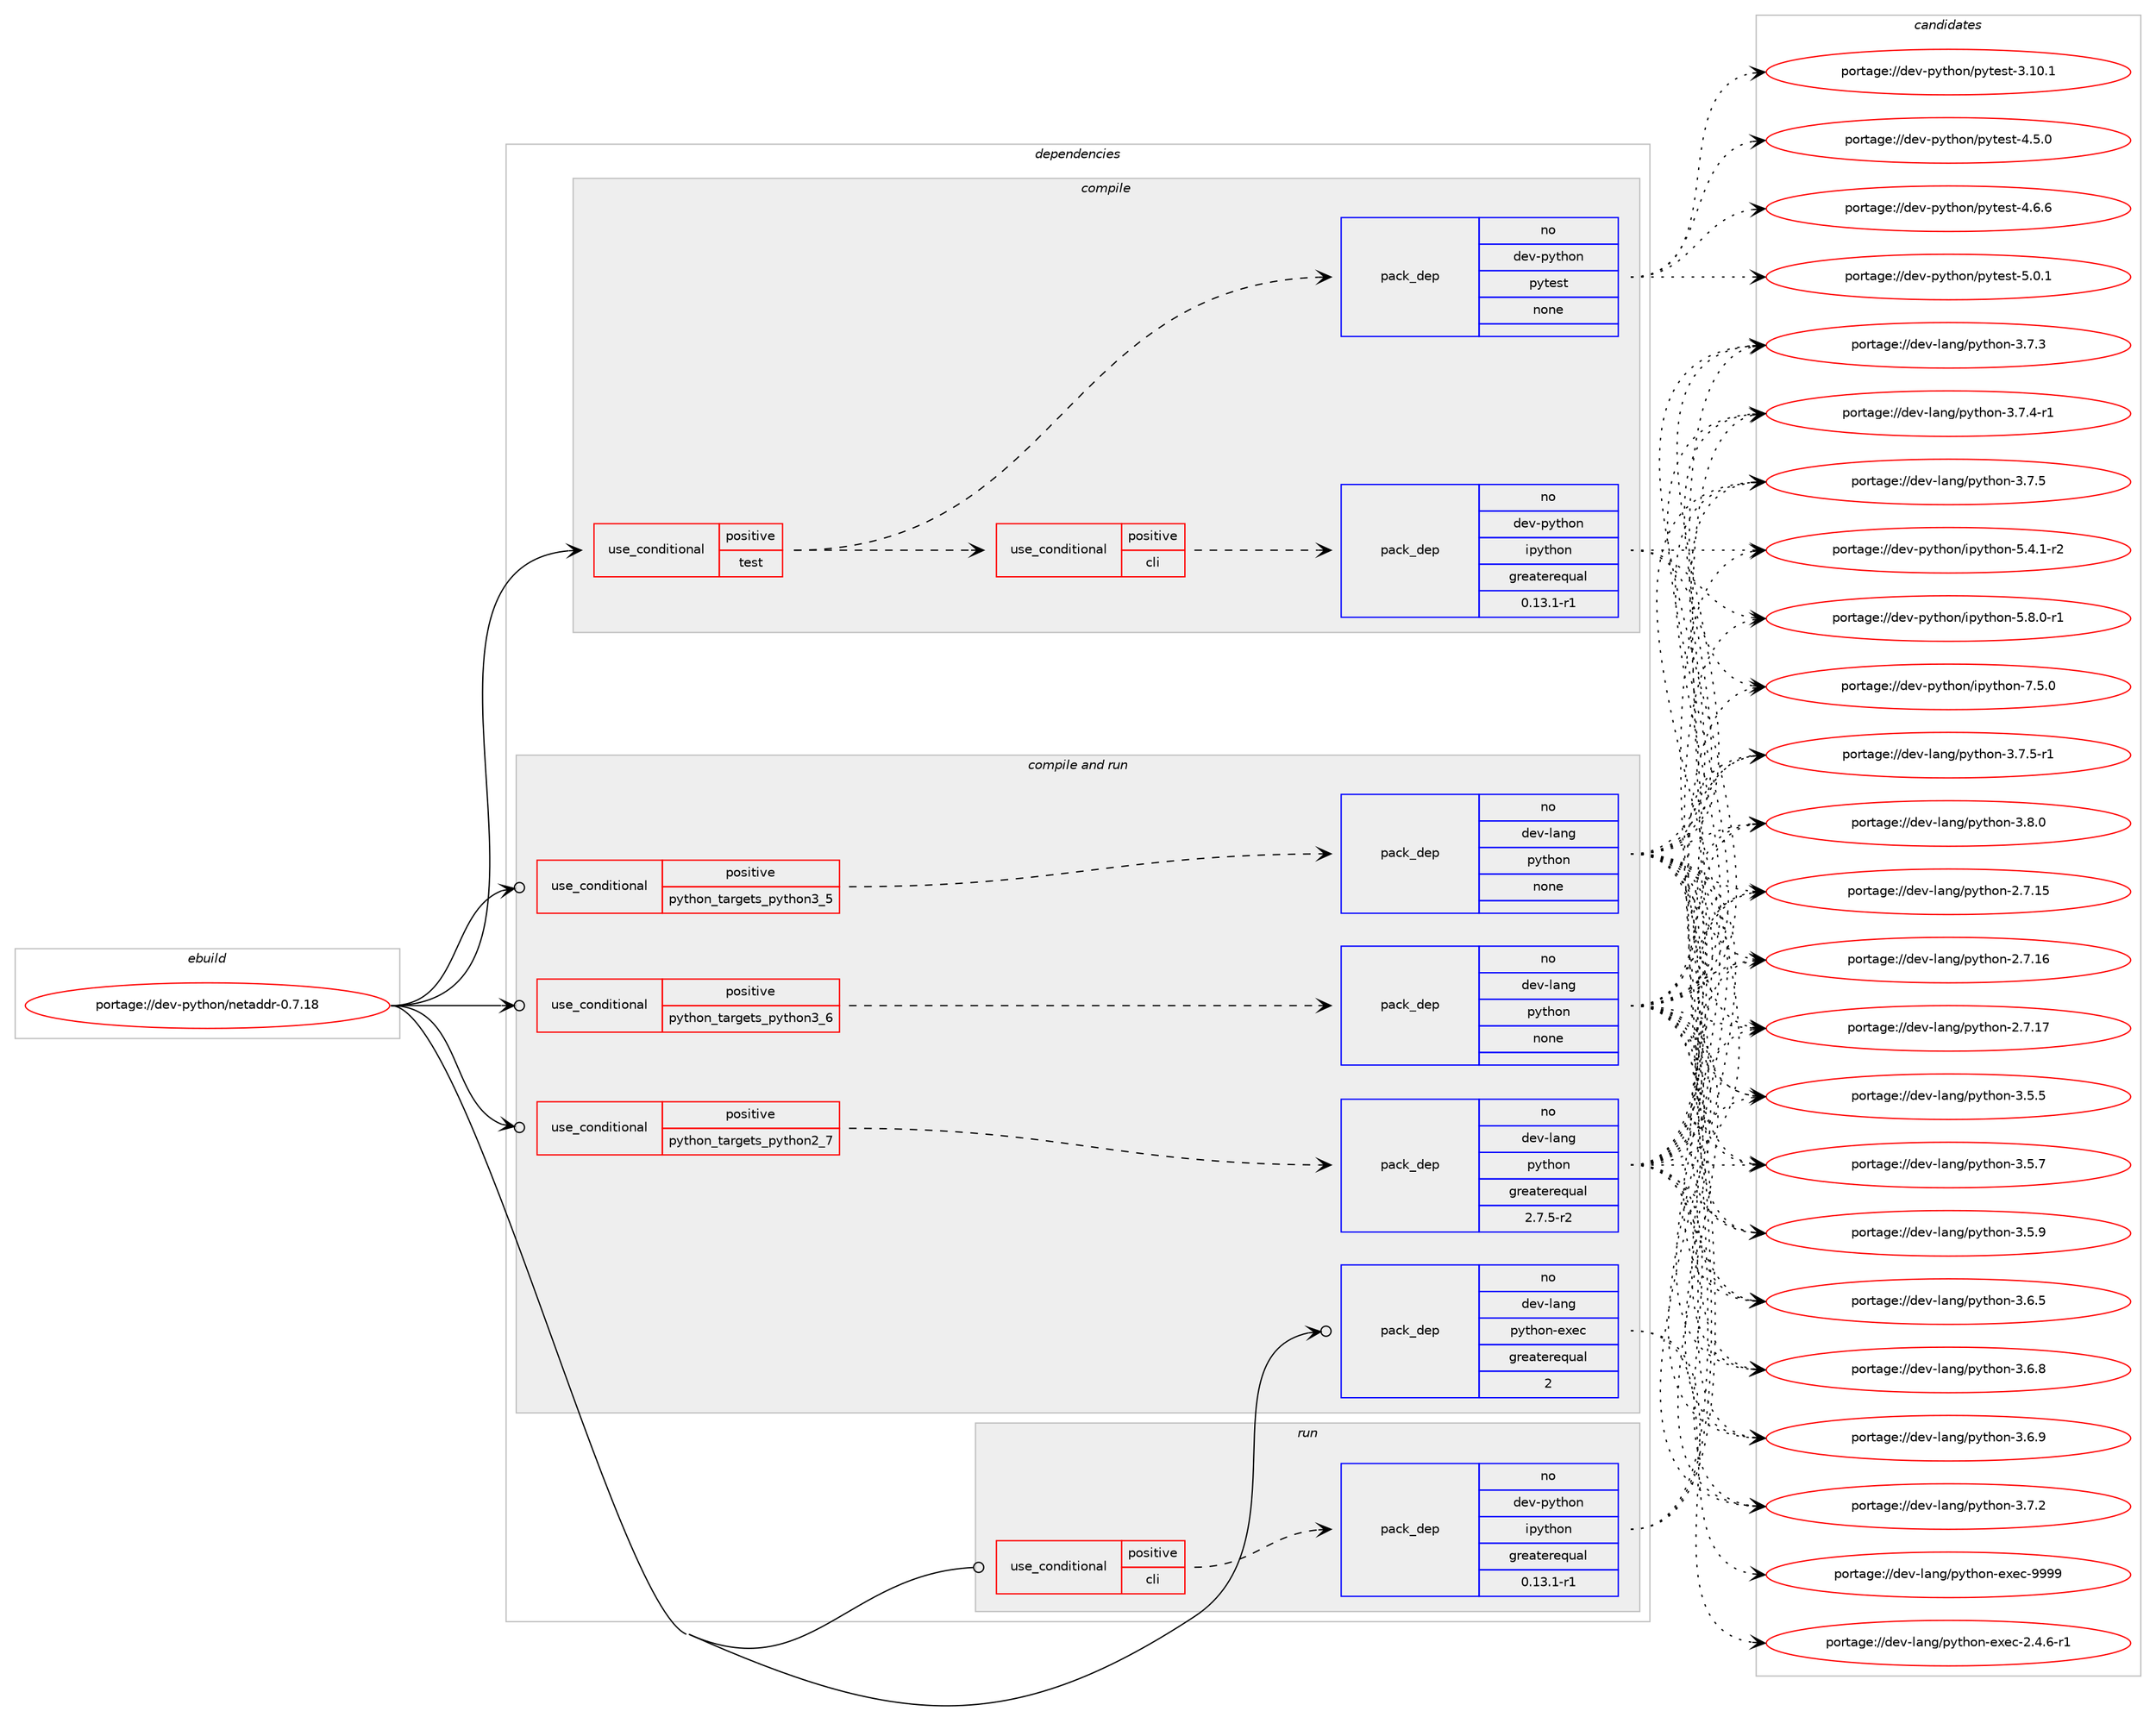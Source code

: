 digraph prolog {

# *************
# Graph options
# *************

newrank=true;
concentrate=true;
compound=true;
graph [rankdir=LR,fontname=Helvetica,fontsize=10,ranksep=1.5];#, ranksep=2.5, nodesep=0.2];
edge  [arrowhead=vee];
node  [fontname=Helvetica,fontsize=10];

# **********
# The ebuild
# **********

subgraph cluster_leftcol {
color=gray;
rank=same;
label=<<i>ebuild</i>>;
id [label="portage://dev-python/netaddr-0.7.18", color=red, width=4, href="../dev-python/netaddr-0.7.18.svg"];
}

# ****************
# The dependencies
# ****************

subgraph cluster_midcol {
color=gray;
label=<<i>dependencies</i>>;
subgraph cluster_compile {
fillcolor="#eeeeee";
style=filled;
label=<<i>compile</i>>;
subgraph cond32292 {
dependency151144 [label=<<TABLE BORDER="0" CELLBORDER="1" CELLSPACING="0" CELLPADDING="4"><TR><TD ROWSPAN="3" CELLPADDING="10">use_conditional</TD></TR><TR><TD>positive</TD></TR><TR><TD>test</TD></TR></TABLE>>, shape=none, color=red];
subgraph pack115526 {
dependency151145 [label=<<TABLE BORDER="0" CELLBORDER="1" CELLSPACING="0" CELLPADDING="4" WIDTH="220"><TR><TD ROWSPAN="6" CELLPADDING="30">pack_dep</TD></TR><TR><TD WIDTH="110">no</TD></TR><TR><TD>dev-python</TD></TR><TR><TD>pytest</TD></TR><TR><TD>none</TD></TR><TR><TD></TD></TR></TABLE>>, shape=none, color=blue];
}
dependency151144:e -> dependency151145:w [weight=20,style="dashed",arrowhead="vee"];
subgraph cond32293 {
dependency151146 [label=<<TABLE BORDER="0" CELLBORDER="1" CELLSPACING="0" CELLPADDING="4"><TR><TD ROWSPAN="3" CELLPADDING="10">use_conditional</TD></TR><TR><TD>positive</TD></TR><TR><TD>cli</TD></TR></TABLE>>, shape=none, color=red];
subgraph pack115527 {
dependency151147 [label=<<TABLE BORDER="0" CELLBORDER="1" CELLSPACING="0" CELLPADDING="4" WIDTH="220"><TR><TD ROWSPAN="6" CELLPADDING="30">pack_dep</TD></TR><TR><TD WIDTH="110">no</TD></TR><TR><TD>dev-python</TD></TR><TR><TD>ipython</TD></TR><TR><TD>greaterequal</TD></TR><TR><TD>0.13.1-r1</TD></TR></TABLE>>, shape=none, color=blue];
}
dependency151146:e -> dependency151147:w [weight=20,style="dashed",arrowhead="vee"];
}
dependency151144:e -> dependency151146:w [weight=20,style="dashed",arrowhead="vee"];
}
id:e -> dependency151144:w [weight=20,style="solid",arrowhead="vee"];
}
subgraph cluster_compileandrun {
fillcolor="#eeeeee";
style=filled;
label=<<i>compile and run</i>>;
subgraph cond32294 {
dependency151148 [label=<<TABLE BORDER="0" CELLBORDER="1" CELLSPACING="0" CELLPADDING="4"><TR><TD ROWSPAN="3" CELLPADDING="10">use_conditional</TD></TR><TR><TD>positive</TD></TR><TR><TD>python_targets_python2_7</TD></TR></TABLE>>, shape=none, color=red];
subgraph pack115528 {
dependency151149 [label=<<TABLE BORDER="0" CELLBORDER="1" CELLSPACING="0" CELLPADDING="4" WIDTH="220"><TR><TD ROWSPAN="6" CELLPADDING="30">pack_dep</TD></TR><TR><TD WIDTH="110">no</TD></TR><TR><TD>dev-lang</TD></TR><TR><TD>python</TD></TR><TR><TD>greaterequal</TD></TR><TR><TD>2.7.5-r2</TD></TR></TABLE>>, shape=none, color=blue];
}
dependency151148:e -> dependency151149:w [weight=20,style="dashed",arrowhead="vee"];
}
id:e -> dependency151148:w [weight=20,style="solid",arrowhead="odotvee"];
subgraph cond32295 {
dependency151150 [label=<<TABLE BORDER="0" CELLBORDER="1" CELLSPACING="0" CELLPADDING="4"><TR><TD ROWSPAN="3" CELLPADDING="10">use_conditional</TD></TR><TR><TD>positive</TD></TR><TR><TD>python_targets_python3_5</TD></TR></TABLE>>, shape=none, color=red];
subgraph pack115529 {
dependency151151 [label=<<TABLE BORDER="0" CELLBORDER="1" CELLSPACING="0" CELLPADDING="4" WIDTH="220"><TR><TD ROWSPAN="6" CELLPADDING="30">pack_dep</TD></TR><TR><TD WIDTH="110">no</TD></TR><TR><TD>dev-lang</TD></TR><TR><TD>python</TD></TR><TR><TD>none</TD></TR><TR><TD></TD></TR></TABLE>>, shape=none, color=blue];
}
dependency151150:e -> dependency151151:w [weight=20,style="dashed",arrowhead="vee"];
}
id:e -> dependency151150:w [weight=20,style="solid",arrowhead="odotvee"];
subgraph cond32296 {
dependency151152 [label=<<TABLE BORDER="0" CELLBORDER="1" CELLSPACING="0" CELLPADDING="4"><TR><TD ROWSPAN="3" CELLPADDING="10">use_conditional</TD></TR><TR><TD>positive</TD></TR><TR><TD>python_targets_python3_6</TD></TR></TABLE>>, shape=none, color=red];
subgraph pack115530 {
dependency151153 [label=<<TABLE BORDER="0" CELLBORDER="1" CELLSPACING="0" CELLPADDING="4" WIDTH="220"><TR><TD ROWSPAN="6" CELLPADDING="30">pack_dep</TD></TR><TR><TD WIDTH="110">no</TD></TR><TR><TD>dev-lang</TD></TR><TR><TD>python</TD></TR><TR><TD>none</TD></TR><TR><TD></TD></TR></TABLE>>, shape=none, color=blue];
}
dependency151152:e -> dependency151153:w [weight=20,style="dashed",arrowhead="vee"];
}
id:e -> dependency151152:w [weight=20,style="solid",arrowhead="odotvee"];
subgraph pack115531 {
dependency151154 [label=<<TABLE BORDER="0" CELLBORDER="1" CELLSPACING="0" CELLPADDING="4" WIDTH="220"><TR><TD ROWSPAN="6" CELLPADDING="30">pack_dep</TD></TR><TR><TD WIDTH="110">no</TD></TR><TR><TD>dev-lang</TD></TR><TR><TD>python-exec</TD></TR><TR><TD>greaterequal</TD></TR><TR><TD>2</TD></TR></TABLE>>, shape=none, color=blue];
}
id:e -> dependency151154:w [weight=20,style="solid",arrowhead="odotvee"];
}
subgraph cluster_run {
fillcolor="#eeeeee";
style=filled;
label=<<i>run</i>>;
subgraph cond32297 {
dependency151155 [label=<<TABLE BORDER="0" CELLBORDER="1" CELLSPACING="0" CELLPADDING="4"><TR><TD ROWSPAN="3" CELLPADDING="10">use_conditional</TD></TR><TR><TD>positive</TD></TR><TR><TD>cli</TD></TR></TABLE>>, shape=none, color=red];
subgraph pack115532 {
dependency151156 [label=<<TABLE BORDER="0" CELLBORDER="1" CELLSPACING="0" CELLPADDING="4" WIDTH="220"><TR><TD ROWSPAN="6" CELLPADDING="30">pack_dep</TD></TR><TR><TD WIDTH="110">no</TD></TR><TR><TD>dev-python</TD></TR><TR><TD>ipython</TD></TR><TR><TD>greaterequal</TD></TR><TR><TD>0.13.1-r1</TD></TR></TABLE>>, shape=none, color=blue];
}
dependency151155:e -> dependency151156:w [weight=20,style="dashed",arrowhead="vee"];
}
id:e -> dependency151155:w [weight=20,style="solid",arrowhead="odot"];
}
}

# **************
# The candidates
# **************

subgraph cluster_choices {
rank=same;
color=gray;
label=<<i>candidates</i>>;

subgraph choice115526 {
color=black;
nodesep=1;
choiceportage100101118451121211161041111104711212111610111511645514649484649 [label="portage://dev-python/pytest-3.10.1", color=red, width=4,href="../dev-python/pytest-3.10.1.svg"];
choiceportage1001011184511212111610411111047112121116101115116455246534648 [label="portage://dev-python/pytest-4.5.0", color=red, width=4,href="../dev-python/pytest-4.5.0.svg"];
choiceportage1001011184511212111610411111047112121116101115116455246544654 [label="portage://dev-python/pytest-4.6.6", color=red, width=4,href="../dev-python/pytest-4.6.6.svg"];
choiceportage1001011184511212111610411111047112121116101115116455346484649 [label="portage://dev-python/pytest-5.0.1", color=red, width=4,href="../dev-python/pytest-5.0.1.svg"];
dependency151145:e -> choiceportage100101118451121211161041111104711212111610111511645514649484649:w [style=dotted,weight="100"];
dependency151145:e -> choiceportage1001011184511212111610411111047112121116101115116455246534648:w [style=dotted,weight="100"];
dependency151145:e -> choiceportage1001011184511212111610411111047112121116101115116455246544654:w [style=dotted,weight="100"];
dependency151145:e -> choiceportage1001011184511212111610411111047112121116101115116455346484649:w [style=dotted,weight="100"];
}
subgraph choice115527 {
color=black;
nodesep=1;
choiceportage10010111845112121116104111110471051121211161041111104553465246494511450 [label="portage://dev-python/ipython-5.4.1-r2", color=red, width=4,href="../dev-python/ipython-5.4.1-r2.svg"];
choiceportage10010111845112121116104111110471051121211161041111104553465646484511449 [label="portage://dev-python/ipython-5.8.0-r1", color=red, width=4,href="../dev-python/ipython-5.8.0-r1.svg"];
choiceportage1001011184511212111610411111047105112121116104111110455546534648 [label="portage://dev-python/ipython-7.5.0", color=red, width=4,href="../dev-python/ipython-7.5.0.svg"];
dependency151147:e -> choiceportage10010111845112121116104111110471051121211161041111104553465246494511450:w [style=dotted,weight="100"];
dependency151147:e -> choiceportage10010111845112121116104111110471051121211161041111104553465646484511449:w [style=dotted,weight="100"];
dependency151147:e -> choiceportage1001011184511212111610411111047105112121116104111110455546534648:w [style=dotted,weight="100"];
}
subgraph choice115528 {
color=black;
nodesep=1;
choiceportage10010111845108971101034711212111610411111045504655464953 [label="portage://dev-lang/python-2.7.15", color=red, width=4,href="../dev-lang/python-2.7.15.svg"];
choiceportage10010111845108971101034711212111610411111045504655464954 [label="portage://dev-lang/python-2.7.16", color=red, width=4,href="../dev-lang/python-2.7.16.svg"];
choiceportage10010111845108971101034711212111610411111045504655464955 [label="portage://dev-lang/python-2.7.17", color=red, width=4,href="../dev-lang/python-2.7.17.svg"];
choiceportage100101118451089711010347112121116104111110455146534653 [label="portage://dev-lang/python-3.5.5", color=red, width=4,href="../dev-lang/python-3.5.5.svg"];
choiceportage100101118451089711010347112121116104111110455146534655 [label="portage://dev-lang/python-3.5.7", color=red, width=4,href="../dev-lang/python-3.5.7.svg"];
choiceportage100101118451089711010347112121116104111110455146534657 [label="portage://dev-lang/python-3.5.9", color=red, width=4,href="../dev-lang/python-3.5.9.svg"];
choiceportage100101118451089711010347112121116104111110455146544653 [label="portage://dev-lang/python-3.6.5", color=red, width=4,href="../dev-lang/python-3.6.5.svg"];
choiceportage100101118451089711010347112121116104111110455146544656 [label="portage://dev-lang/python-3.6.8", color=red, width=4,href="../dev-lang/python-3.6.8.svg"];
choiceportage100101118451089711010347112121116104111110455146544657 [label="portage://dev-lang/python-3.6.9", color=red, width=4,href="../dev-lang/python-3.6.9.svg"];
choiceportage100101118451089711010347112121116104111110455146554650 [label="portage://dev-lang/python-3.7.2", color=red, width=4,href="../dev-lang/python-3.7.2.svg"];
choiceportage100101118451089711010347112121116104111110455146554651 [label="portage://dev-lang/python-3.7.3", color=red, width=4,href="../dev-lang/python-3.7.3.svg"];
choiceportage1001011184510897110103471121211161041111104551465546524511449 [label="portage://dev-lang/python-3.7.4-r1", color=red, width=4,href="../dev-lang/python-3.7.4-r1.svg"];
choiceportage100101118451089711010347112121116104111110455146554653 [label="portage://dev-lang/python-3.7.5", color=red, width=4,href="../dev-lang/python-3.7.5.svg"];
choiceportage1001011184510897110103471121211161041111104551465546534511449 [label="portage://dev-lang/python-3.7.5-r1", color=red, width=4,href="../dev-lang/python-3.7.5-r1.svg"];
choiceportage100101118451089711010347112121116104111110455146564648 [label="portage://dev-lang/python-3.8.0", color=red, width=4,href="../dev-lang/python-3.8.0.svg"];
dependency151149:e -> choiceportage10010111845108971101034711212111610411111045504655464953:w [style=dotted,weight="100"];
dependency151149:e -> choiceportage10010111845108971101034711212111610411111045504655464954:w [style=dotted,weight="100"];
dependency151149:e -> choiceportage10010111845108971101034711212111610411111045504655464955:w [style=dotted,weight="100"];
dependency151149:e -> choiceportage100101118451089711010347112121116104111110455146534653:w [style=dotted,weight="100"];
dependency151149:e -> choiceportage100101118451089711010347112121116104111110455146534655:w [style=dotted,weight="100"];
dependency151149:e -> choiceportage100101118451089711010347112121116104111110455146534657:w [style=dotted,weight="100"];
dependency151149:e -> choiceportage100101118451089711010347112121116104111110455146544653:w [style=dotted,weight="100"];
dependency151149:e -> choiceportage100101118451089711010347112121116104111110455146544656:w [style=dotted,weight="100"];
dependency151149:e -> choiceportage100101118451089711010347112121116104111110455146544657:w [style=dotted,weight="100"];
dependency151149:e -> choiceportage100101118451089711010347112121116104111110455146554650:w [style=dotted,weight="100"];
dependency151149:e -> choiceportage100101118451089711010347112121116104111110455146554651:w [style=dotted,weight="100"];
dependency151149:e -> choiceportage1001011184510897110103471121211161041111104551465546524511449:w [style=dotted,weight="100"];
dependency151149:e -> choiceportage100101118451089711010347112121116104111110455146554653:w [style=dotted,weight="100"];
dependency151149:e -> choiceportage1001011184510897110103471121211161041111104551465546534511449:w [style=dotted,weight="100"];
dependency151149:e -> choiceportage100101118451089711010347112121116104111110455146564648:w [style=dotted,weight="100"];
}
subgraph choice115529 {
color=black;
nodesep=1;
choiceportage10010111845108971101034711212111610411111045504655464953 [label="portage://dev-lang/python-2.7.15", color=red, width=4,href="../dev-lang/python-2.7.15.svg"];
choiceportage10010111845108971101034711212111610411111045504655464954 [label="portage://dev-lang/python-2.7.16", color=red, width=4,href="../dev-lang/python-2.7.16.svg"];
choiceportage10010111845108971101034711212111610411111045504655464955 [label="portage://dev-lang/python-2.7.17", color=red, width=4,href="../dev-lang/python-2.7.17.svg"];
choiceportage100101118451089711010347112121116104111110455146534653 [label="portage://dev-lang/python-3.5.5", color=red, width=4,href="../dev-lang/python-3.5.5.svg"];
choiceportage100101118451089711010347112121116104111110455146534655 [label="portage://dev-lang/python-3.5.7", color=red, width=4,href="../dev-lang/python-3.5.7.svg"];
choiceportage100101118451089711010347112121116104111110455146534657 [label="portage://dev-lang/python-3.5.9", color=red, width=4,href="../dev-lang/python-3.5.9.svg"];
choiceportage100101118451089711010347112121116104111110455146544653 [label="portage://dev-lang/python-3.6.5", color=red, width=4,href="../dev-lang/python-3.6.5.svg"];
choiceportage100101118451089711010347112121116104111110455146544656 [label="portage://dev-lang/python-3.6.8", color=red, width=4,href="../dev-lang/python-3.6.8.svg"];
choiceportage100101118451089711010347112121116104111110455146544657 [label="portage://dev-lang/python-3.6.9", color=red, width=4,href="../dev-lang/python-3.6.9.svg"];
choiceportage100101118451089711010347112121116104111110455146554650 [label="portage://dev-lang/python-3.7.2", color=red, width=4,href="../dev-lang/python-3.7.2.svg"];
choiceportage100101118451089711010347112121116104111110455146554651 [label="portage://dev-lang/python-3.7.3", color=red, width=4,href="../dev-lang/python-3.7.3.svg"];
choiceportage1001011184510897110103471121211161041111104551465546524511449 [label="portage://dev-lang/python-3.7.4-r1", color=red, width=4,href="../dev-lang/python-3.7.4-r1.svg"];
choiceportage100101118451089711010347112121116104111110455146554653 [label="portage://dev-lang/python-3.7.5", color=red, width=4,href="../dev-lang/python-3.7.5.svg"];
choiceportage1001011184510897110103471121211161041111104551465546534511449 [label="portage://dev-lang/python-3.7.5-r1", color=red, width=4,href="../dev-lang/python-3.7.5-r1.svg"];
choiceportage100101118451089711010347112121116104111110455146564648 [label="portage://dev-lang/python-3.8.0", color=red, width=4,href="../dev-lang/python-3.8.0.svg"];
dependency151151:e -> choiceportage10010111845108971101034711212111610411111045504655464953:w [style=dotted,weight="100"];
dependency151151:e -> choiceportage10010111845108971101034711212111610411111045504655464954:w [style=dotted,weight="100"];
dependency151151:e -> choiceportage10010111845108971101034711212111610411111045504655464955:w [style=dotted,weight="100"];
dependency151151:e -> choiceportage100101118451089711010347112121116104111110455146534653:w [style=dotted,weight="100"];
dependency151151:e -> choiceportage100101118451089711010347112121116104111110455146534655:w [style=dotted,weight="100"];
dependency151151:e -> choiceportage100101118451089711010347112121116104111110455146534657:w [style=dotted,weight="100"];
dependency151151:e -> choiceportage100101118451089711010347112121116104111110455146544653:w [style=dotted,weight="100"];
dependency151151:e -> choiceportage100101118451089711010347112121116104111110455146544656:w [style=dotted,weight="100"];
dependency151151:e -> choiceportage100101118451089711010347112121116104111110455146544657:w [style=dotted,weight="100"];
dependency151151:e -> choiceportage100101118451089711010347112121116104111110455146554650:w [style=dotted,weight="100"];
dependency151151:e -> choiceportage100101118451089711010347112121116104111110455146554651:w [style=dotted,weight="100"];
dependency151151:e -> choiceportage1001011184510897110103471121211161041111104551465546524511449:w [style=dotted,weight="100"];
dependency151151:e -> choiceportage100101118451089711010347112121116104111110455146554653:w [style=dotted,weight="100"];
dependency151151:e -> choiceportage1001011184510897110103471121211161041111104551465546534511449:w [style=dotted,weight="100"];
dependency151151:e -> choiceportage100101118451089711010347112121116104111110455146564648:w [style=dotted,weight="100"];
}
subgraph choice115530 {
color=black;
nodesep=1;
choiceportage10010111845108971101034711212111610411111045504655464953 [label="portage://dev-lang/python-2.7.15", color=red, width=4,href="../dev-lang/python-2.7.15.svg"];
choiceportage10010111845108971101034711212111610411111045504655464954 [label="portage://dev-lang/python-2.7.16", color=red, width=4,href="../dev-lang/python-2.7.16.svg"];
choiceportage10010111845108971101034711212111610411111045504655464955 [label="portage://dev-lang/python-2.7.17", color=red, width=4,href="../dev-lang/python-2.7.17.svg"];
choiceportage100101118451089711010347112121116104111110455146534653 [label="portage://dev-lang/python-3.5.5", color=red, width=4,href="../dev-lang/python-3.5.5.svg"];
choiceportage100101118451089711010347112121116104111110455146534655 [label="portage://dev-lang/python-3.5.7", color=red, width=4,href="../dev-lang/python-3.5.7.svg"];
choiceportage100101118451089711010347112121116104111110455146534657 [label="portage://dev-lang/python-3.5.9", color=red, width=4,href="../dev-lang/python-3.5.9.svg"];
choiceportage100101118451089711010347112121116104111110455146544653 [label="portage://dev-lang/python-3.6.5", color=red, width=4,href="../dev-lang/python-3.6.5.svg"];
choiceportage100101118451089711010347112121116104111110455146544656 [label="portage://dev-lang/python-3.6.8", color=red, width=4,href="../dev-lang/python-3.6.8.svg"];
choiceportage100101118451089711010347112121116104111110455146544657 [label="portage://dev-lang/python-3.6.9", color=red, width=4,href="../dev-lang/python-3.6.9.svg"];
choiceportage100101118451089711010347112121116104111110455146554650 [label="portage://dev-lang/python-3.7.2", color=red, width=4,href="../dev-lang/python-3.7.2.svg"];
choiceportage100101118451089711010347112121116104111110455146554651 [label="portage://dev-lang/python-3.7.3", color=red, width=4,href="../dev-lang/python-3.7.3.svg"];
choiceportage1001011184510897110103471121211161041111104551465546524511449 [label="portage://dev-lang/python-3.7.4-r1", color=red, width=4,href="../dev-lang/python-3.7.4-r1.svg"];
choiceportage100101118451089711010347112121116104111110455146554653 [label="portage://dev-lang/python-3.7.5", color=red, width=4,href="../dev-lang/python-3.7.5.svg"];
choiceportage1001011184510897110103471121211161041111104551465546534511449 [label="portage://dev-lang/python-3.7.5-r1", color=red, width=4,href="../dev-lang/python-3.7.5-r1.svg"];
choiceportage100101118451089711010347112121116104111110455146564648 [label="portage://dev-lang/python-3.8.0", color=red, width=4,href="../dev-lang/python-3.8.0.svg"];
dependency151153:e -> choiceportage10010111845108971101034711212111610411111045504655464953:w [style=dotted,weight="100"];
dependency151153:e -> choiceportage10010111845108971101034711212111610411111045504655464954:w [style=dotted,weight="100"];
dependency151153:e -> choiceportage10010111845108971101034711212111610411111045504655464955:w [style=dotted,weight="100"];
dependency151153:e -> choiceportage100101118451089711010347112121116104111110455146534653:w [style=dotted,weight="100"];
dependency151153:e -> choiceportage100101118451089711010347112121116104111110455146534655:w [style=dotted,weight="100"];
dependency151153:e -> choiceportage100101118451089711010347112121116104111110455146534657:w [style=dotted,weight="100"];
dependency151153:e -> choiceportage100101118451089711010347112121116104111110455146544653:w [style=dotted,weight="100"];
dependency151153:e -> choiceportage100101118451089711010347112121116104111110455146544656:w [style=dotted,weight="100"];
dependency151153:e -> choiceportage100101118451089711010347112121116104111110455146544657:w [style=dotted,weight="100"];
dependency151153:e -> choiceportage100101118451089711010347112121116104111110455146554650:w [style=dotted,weight="100"];
dependency151153:e -> choiceportage100101118451089711010347112121116104111110455146554651:w [style=dotted,weight="100"];
dependency151153:e -> choiceportage1001011184510897110103471121211161041111104551465546524511449:w [style=dotted,weight="100"];
dependency151153:e -> choiceportage100101118451089711010347112121116104111110455146554653:w [style=dotted,weight="100"];
dependency151153:e -> choiceportage1001011184510897110103471121211161041111104551465546534511449:w [style=dotted,weight="100"];
dependency151153:e -> choiceportage100101118451089711010347112121116104111110455146564648:w [style=dotted,weight="100"];
}
subgraph choice115531 {
color=black;
nodesep=1;
choiceportage10010111845108971101034711212111610411111045101120101994550465246544511449 [label="portage://dev-lang/python-exec-2.4.6-r1", color=red, width=4,href="../dev-lang/python-exec-2.4.6-r1.svg"];
choiceportage10010111845108971101034711212111610411111045101120101994557575757 [label="portage://dev-lang/python-exec-9999", color=red, width=4,href="../dev-lang/python-exec-9999.svg"];
dependency151154:e -> choiceportage10010111845108971101034711212111610411111045101120101994550465246544511449:w [style=dotted,weight="100"];
dependency151154:e -> choiceportage10010111845108971101034711212111610411111045101120101994557575757:w [style=dotted,weight="100"];
}
subgraph choice115532 {
color=black;
nodesep=1;
choiceportage10010111845112121116104111110471051121211161041111104553465246494511450 [label="portage://dev-python/ipython-5.4.1-r2", color=red, width=4,href="../dev-python/ipython-5.4.1-r2.svg"];
choiceportage10010111845112121116104111110471051121211161041111104553465646484511449 [label="portage://dev-python/ipython-5.8.0-r1", color=red, width=4,href="../dev-python/ipython-5.8.0-r1.svg"];
choiceportage1001011184511212111610411111047105112121116104111110455546534648 [label="portage://dev-python/ipython-7.5.0", color=red, width=4,href="../dev-python/ipython-7.5.0.svg"];
dependency151156:e -> choiceportage10010111845112121116104111110471051121211161041111104553465246494511450:w [style=dotted,weight="100"];
dependency151156:e -> choiceportage10010111845112121116104111110471051121211161041111104553465646484511449:w [style=dotted,weight="100"];
dependency151156:e -> choiceportage1001011184511212111610411111047105112121116104111110455546534648:w [style=dotted,weight="100"];
}
}

}
